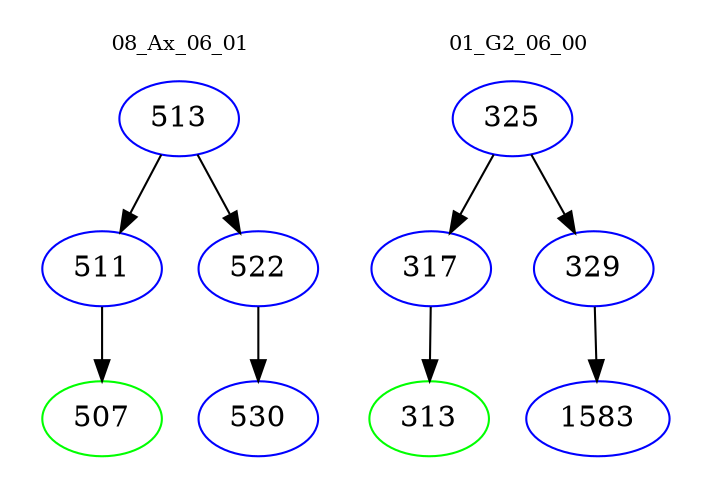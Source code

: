 digraph{
subgraph cluster_0 {
color = white
label = "08_Ax_06_01";
fontsize=10;
T0_513 [label="513", color="blue"]
T0_513 -> T0_511 [color="black"]
T0_511 [label="511", color="blue"]
T0_511 -> T0_507 [color="black"]
T0_507 [label="507", color="green"]
T0_513 -> T0_522 [color="black"]
T0_522 [label="522", color="blue"]
T0_522 -> T0_530 [color="black"]
T0_530 [label="530", color="blue"]
}
subgraph cluster_1 {
color = white
label = "01_G2_06_00";
fontsize=10;
T1_325 [label="325", color="blue"]
T1_325 -> T1_317 [color="black"]
T1_317 [label="317", color="blue"]
T1_317 -> T1_313 [color="black"]
T1_313 [label="313", color="green"]
T1_325 -> T1_329 [color="black"]
T1_329 [label="329", color="blue"]
T1_329 -> T1_1583 [color="black"]
T1_1583 [label="1583", color="blue"]
}
}
